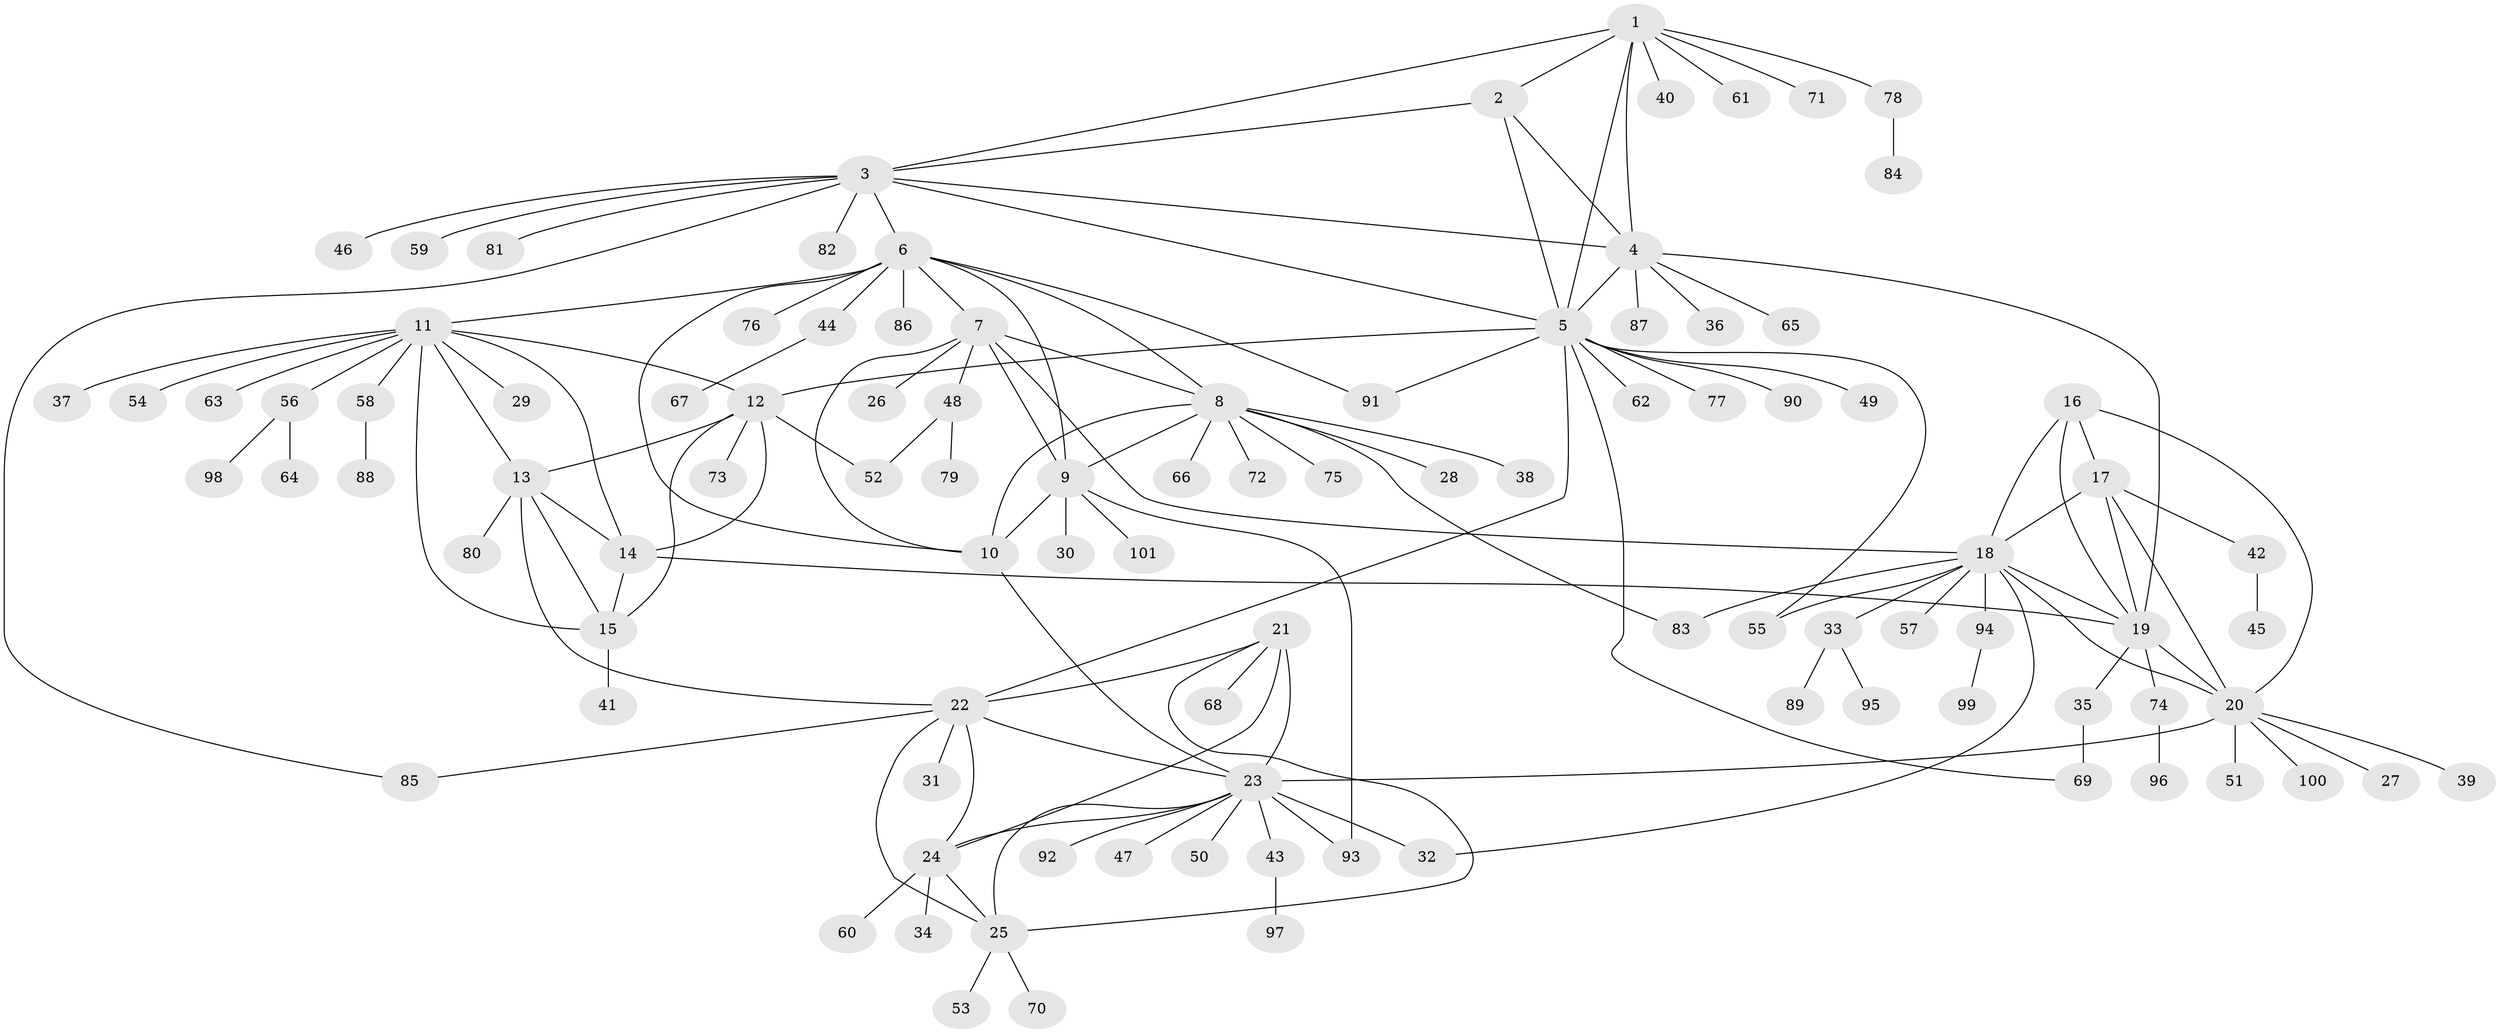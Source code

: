 // Generated by graph-tools (version 1.1) at 2025/55/03/09/25 04:55:11]
// undirected, 101 vertices, 144 edges
graph export_dot {
graph [start="1"]
  node [color=gray90,style=filled];
  1;
  2;
  3;
  4;
  5;
  6;
  7;
  8;
  9;
  10;
  11;
  12;
  13;
  14;
  15;
  16;
  17;
  18;
  19;
  20;
  21;
  22;
  23;
  24;
  25;
  26;
  27;
  28;
  29;
  30;
  31;
  32;
  33;
  34;
  35;
  36;
  37;
  38;
  39;
  40;
  41;
  42;
  43;
  44;
  45;
  46;
  47;
  48;
  49;
  50;
  51;
  52;
  53;
  54;
  55;
  56;
  57;
  58;
  59;
  60;
  61;
  62;
  63;
  64;
  65;
  66;
  67;
  68;
  69;
  70;
  71;
  72;
  73;
  74;
  75;
  76;
  77;
  78;
  79;
  80;
  81;
  82;
  83;
  84;
  85;
  86;
  87;
  88;
  89;
  90;
  91;
  92;
  93;
  94;
  95;
  96;
  97;
  98;
  99;
  100;
  101;
  1 -- 2;
  1 -- 3;
  1 -- 4;
  1 -- 5;
  1 -- 40;
  1 -- 61;
  1 -- 71;
  1 -- 78;
  2 -- 3;
  2 -- 4;
  2 -- 5;
  3 -- 4;
  3 -- 5;
  3 -- 6;
  3 -- 46;
  3 -- 59;
  3 -- 81;
  3 -- 82;
  3 -- 85;
  4 -- 5;
  4 -- 19;
  4 -- 36;
  4 -- 65;
  4 -- 87;
  5 -- 12;
  5 -- 22;
  5 -- 49;
  5 -- 55;
  5 -- 62;
  5 -- 69;
  5 -- 77;
  5 -- 90;
  5 -- 91;
  6 -- 7;
  6 -- 8;
  6 -- 9;
  6 -- 10;
  6 -- 11;
  6 -- 44;
  6 -- 76;
  6 -- 86;
  6 -- 91;
  7 -- 8;
  7 -- 9;
  7 -- 10;
  7 -- 18;
  7 -- 26;
  7 -- 48;
  8 -- 9;
  8 -- 10;
  8 -- 28;
  8 -- 38;
  8 -- 66;
  8 -- 72;
  8 -- 75;
  8 -- 83;
  9 -- 10;
  9 -- 30;
  9 -- 93;
  9 -- 101;
  10 -- 23;
  11 -- 12;
  11 -- 13;
  11 -- 14;
  11 -- 15;
  11 -- 29;
  11 -- 37;
  11 -- 54;
  11 -- 56;
  11 -- 58;
  11 -- 63;
  12 -- 13;
  12 -- 14;
  12 -- 15;
  12 -- 52;
  12 -- 73;
  13 -- 14;
  13 -- 15;
  13 -- 22;
  13 -- 80;
  14 -- 15;
  14 -- 19;
  15 -- 41;
  16 -- 17;
  16 -- 18;
  16 -- 19;
  16 -- 20;
  17 -- 18;
  17 -- 19;
  17 -- 20;
  17 -- 42;
  18 -- 19;
  18 -- 20;
  18 -- 32;
  18 -- 33;
  18 -- 55;
  18 -- 57;
  18 -- 83;
  18 -- 94;
  19 -- 20;
  19 -- 35;
  19 -- 74;
  20 -- 23;
  20 -- 27;
  20 -- 39;
  20 -- 51;
  20 -- 100;
  21 -- 22;
  21 -- 23;
  21 -- 24;
  21 -- 25;
  21 -- 68;
  22 -- 23;
  22 -- 24;
  22 -- 25;
  22 -- 31;
  22 -- 85;
  23 -- 24;
  23 -- 25;
  23 -- 32;
  23 -- 43;
  23 -- 47;
  23 -- 50;
  23 -- 92;
  23 -- 93;
  24 -- 25;
  24 -- 34;
  24 -- 60;
  25 -- 53;
  25 -- 70;
  33 -- 89;
  33 -- 95;
  35 -- 69;
  42 -- 45;
  43 -- 97;
  44 -- 67;
  48 -- 52;
  48 -- 79;
  56 -- 64;
  56 -- 98;
  58 -- 88;
  74 -- 96;
  78 -- 84;
  94 -- 99;
}
